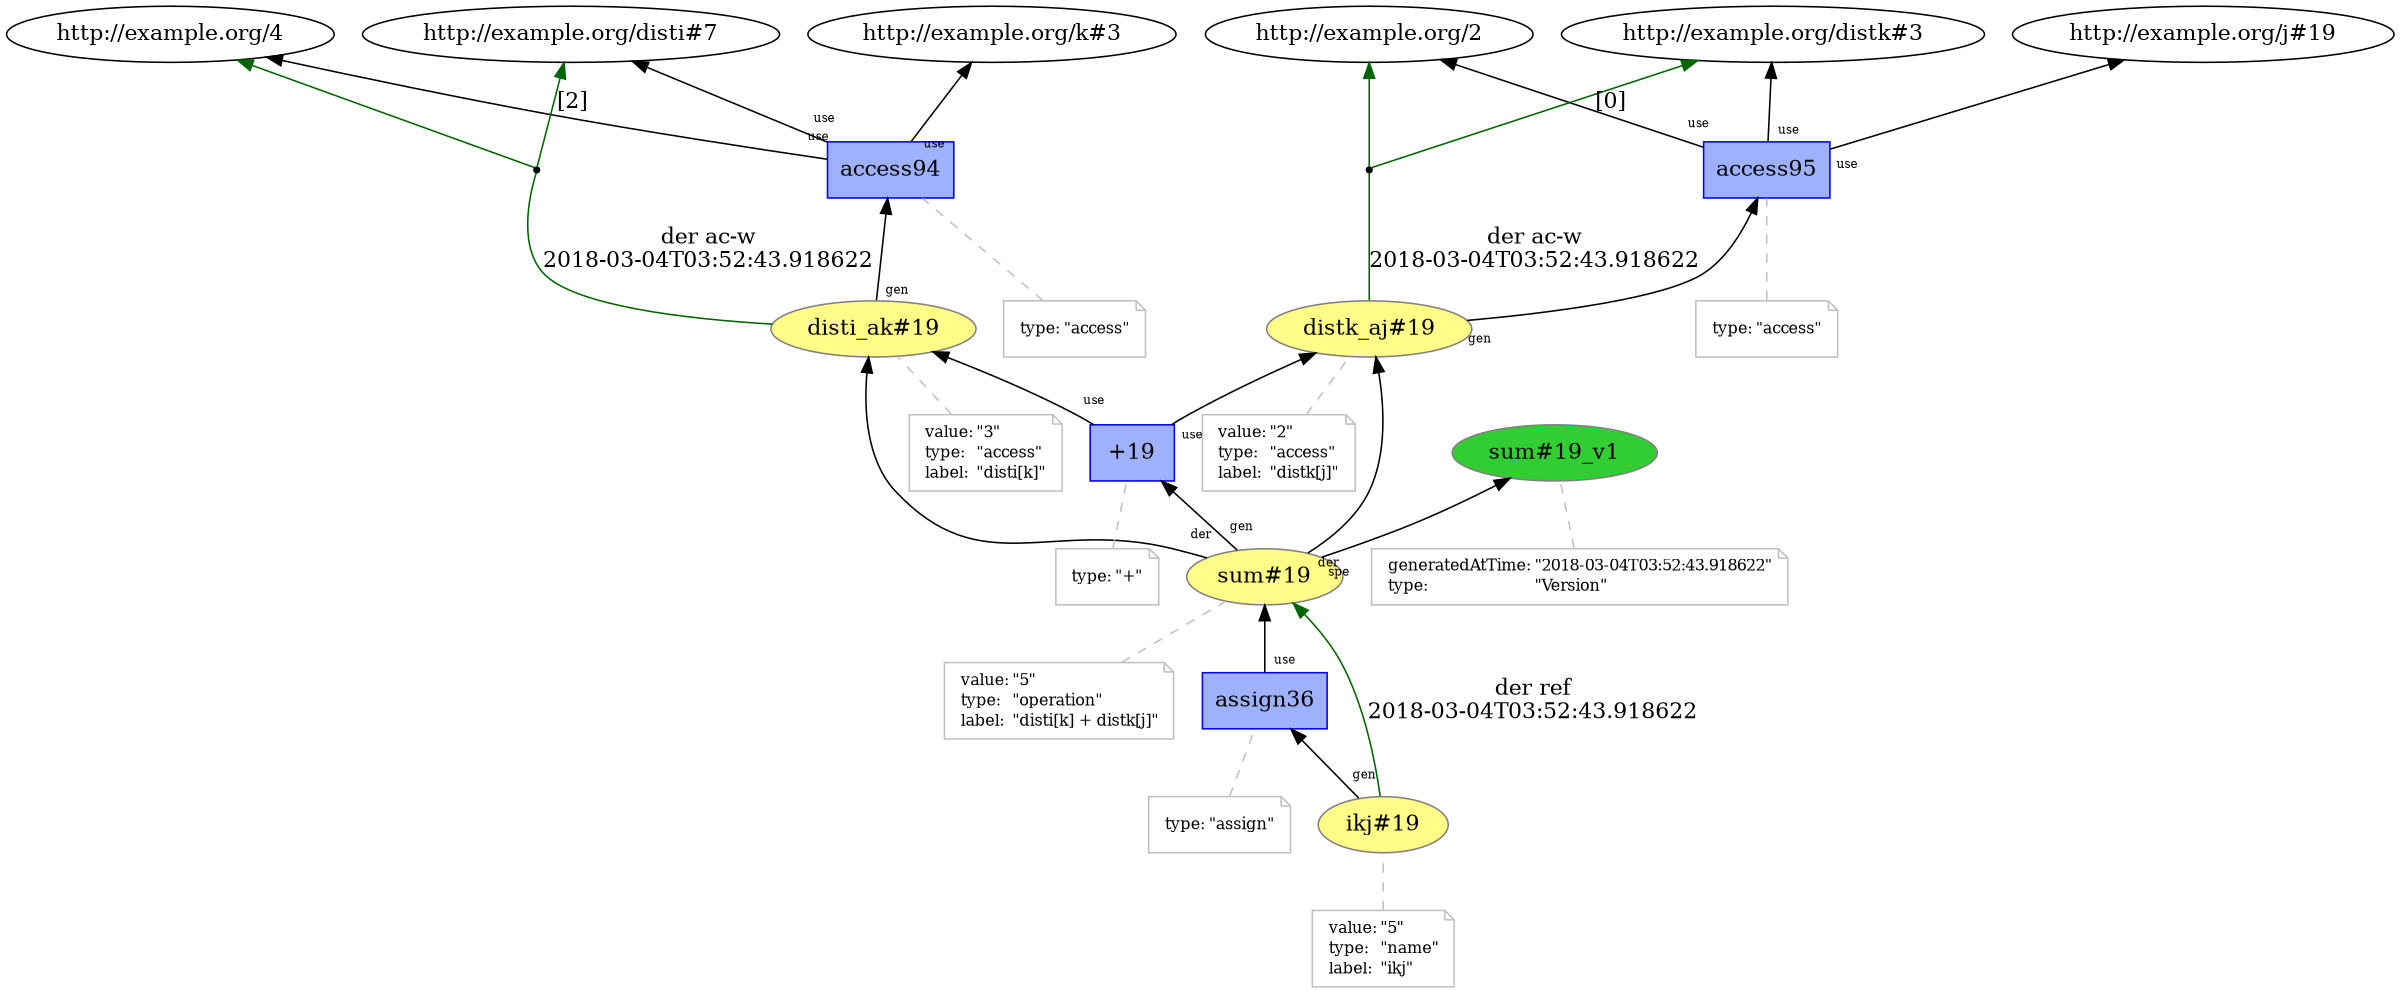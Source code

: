 digraph "PROV" { size="16,12"; rankdir="BT";
"http://example.org/disti_ak#19" [fillcolor="#FFFC87",color="#808080",style="filled",label="disti_ak#19",URL="http://example.org/disti_ak#19"]
"-attrs0" [color="gray",shape="note",fontsize="10",fontcolor="black",label=<<TABLE cellpadding="0" border="0">
	<TR>
	    <TD align="left">value:</TD>
	    <TD align="left">&quot;3&quot;</TD>
	</TR>
	<TR>
	    <TD align="left">type:</TD>
	    <TD align="left">&quot;access&quot;</TD>
	</TR>
	<TR>
	    <TD align="left">label:</TD>
	    <TD align="left">&quot;disti[k]&quot;</TD>
	</TR>
</TABLE>>]
"-attrs0" -> "http://example.org/disti_ak#19" [color="gray",style="dashed",arrowhead="none"]
"http://example.org/access94" [fillcolor="#9FB1FC",color="#0000FF",shape="polygon",sides="4",style="filled",label="access94",URL="http://example.org/access94"]
"-attrs1" [color="gray",shape="note",fontsize="10",fontcolor="black",label=<<TABLE cellpadding="0" border="0">
	<TR>
	    <TD align="left">type:</TD>
	    <TD align="left">&quot;access&quot;</TD>
	</TR>
</TABLE>>]
"-attrs1" -> "http://example.org/access94" [color="gray",style="dashed",arrowhead="none"]
"http://example.org/access94" -> "http://example.org/4" [labelfontsize="8",labeldistance="1.5",labelangle="60.0",rotation="20",taillabel="use"]
"bn0" [shape="point",label=""]
"http://example.org/disti_ak#19" -> "bn0" [arrowhead="none",color="darkgreen",label="der ac-w
2018-03-04T03:52:43.918622"]
"bn0" -> "http://example.org/disti#7" [labelfontsize="8",labeldistance="1.5",color="darkgreen",labelangle="60.0",rotation="20",label="[2]"]
"bn0" -> "http://example.org/4" [color="darkgreen"]
"http://example.org/disti_ak#19" -> "http://example.org/access94" [labelfontsize="8",labeldistance="1.5",labelangle="60.0",rotation="20",taillabel="gen"]
"http://example.org/access94" -> "http://example.org/disti#7" [labelfontsize="8",labeldistance="1.5",labelangle="60.0",rotation="20",taillabel="use"]
"http://example.org/access94" -> "http://example.org/k#3" [labelfontsize="8",labeldistance="1.5",labelangle="60.0",rotation="20",taillabel="use"]
"http://example.org/distk_aj#19" [fillcolor="#FFFC87",color="#808080",style="filled",label="distk_aj#19",URL="http://example.org/distk_aj#19"]
"-attrs2" [color="gray",shape="note",fontsize="10",fontcolor="black",label=<<TABLE cellpadding="0" border="0">
	<TR>
	    <TD align="left">value:</TD>
	    <TD align="left">&quot;2&quot;</TD>
	</TR>
	<TR>
	    <TD align="left">type:</TD>
	    <TD align="left">&quot;access&quot;</TD>
	</TR>
	<TR>
	    <TD align="left">label:</TD>
	    <TD align="left">&quot;distk[j]&quot;</TD>
	</TR>
</TABLE>>]
"-attrs2" -> "http://example.org/distk_aj#19" [color="gray",style="dashed",arrowhead="none"]
"http://example.org/access95" [fillcolor="#9FB1FC",color="#0000FF",shape="polygon",sides="4",style="filled",label="access95",URL="http://example.org/access95"]
"-attrs3" [color="gray",shape="note",fontsize="10",fontcolor="black",label=<<TABLE cellpadding="0" border="0">
	<TR>
	    <TD align="left">type:</TD>
	    <TD align="left">&quot;access&quot;</TD>
	</TR>
</TABLE>>]
"-attrs3" -> "http://example.org/access95" [color="gray",style="dashed",arrowhead="none"]
"http://example.org/access95" -> "http://example.org/2" [labelfontsize="8",labeldistance="1.5",labelangle="60.0",rotation="20",taillabel="use"]
"bn1" [shape="point",label=""]
"http://example.org/distk_aj#19" -> "bn1" [arrowhead="none",color="darkgreen",label="der ac-w
2018-03-04T03:52:43.918622"]
"bn1" -> "http://example.org/distk#3" [labelfontsize="8",labeldistance="1.5",color="darkgreen",labelangle="60.0",rotation="20",label="[0]"]
"bn1" -> "http://example.org/2" [color="darkgreen"]
"http://example.org/distk_aj#19" -> "http://example.org/access95" [labelfontsize="8",labeldistance="1.5",labelangle="60.0",rotation="20",taillabel="gen"]
"http://example.org/access95" -> "http://example.org/distk#3" [labelfontsize="8",labeldistance="1.5",labelangle="60.0",rotation="20",taillabel="use"]
"http://example.org/access95" -> "http://example.org/j#19" [labelfontsize="8",labeldistance="1.5",labelangle="60.0",rotation="20",taillabel="use"]
"http://example.org/sum#19" [fillcolor="#FFFC87",color="#808080",style="filled",label="sum#19",URL="http://example.org/sum#19"]
"-attrs4" [color="gray",shape="note",fontsize="10",fontcolor="black",label=<<TABLE cellpadding="0" border="0">
	<TR>
	    <TD align="left">value:</TD>
	    <TD align="left">&quot;5&quot;</TD>
	</TR>
	<TR>
	    <TD align="left">type:</TD>
	    <TD align="left">&quot;operation&quot;</TD>
	</TR>
	<TR>
	    <TD align="left">label:</TD>
	    <TD align="left">&quot;disti[k] + distk[j]&quot;</TD>
	</TR>
</TABLE>>]
"-attrs4" -> "http://example.org/sum#19" [color="gray",style="dashed",arrowhead="none"]
"http://example.org/sum#19_v1" [fillcolor="#32CD32",color="#808080",style="filled",label="sum#19_v1",URL="http://example.org/sum#19_v1"]
"-attrs5" [color="gray",shape="note",fontsize="10",fontcolor="black",label=<<TABLE cellpadding="0" border="0">
	<TR>
	    <TD align="left">generatedAtTime:</TD>
	    <TD align="left">&quot;2018-03-04T03:52:43.918622&quot;</TD>
	</TR>
	<TR>
	    <TD align="left">type:</TD>
	    <TD align="left">&quot;Version&quot;</TD>
	</TR>
</TABLE>>]
"-attrs5" -> "http://example.org/sum#19_v1" [color="gray",style="dashed",arrowhead="none"]
"http://example.org/sum#19" -> "http://example.org/sum#19_v1" [labelfontsize="8",labeldistance="1.5",labelangle="60.0",rotation="20",taillabel="spe"]
"http://example.org/+19" [fillcolor="#9FB1FC",color="#0000FF",shape="polygon",sides="4",style="filled",label="+19",URL="http://example.org/+19"]
"-attrs6" [color="gray",shape="note",fontsize="10",fontcolor="black",label=<<TABLE cellpadding="0" border="0">
	<TR>
	    <TD align="left">type:</TD>
	    <TD align="left">&quot;+&quot;</TD>
	</TR>
</TABLE>>]
"-attrs6" -> "http://example.org/+19" [color="gray",style="dashed",arrowhead="none"]
"http://example.org/+19" -> "http://example.org/disti_ak#19" [labelfontsize="8",labeldistance="1.5",labelangle="60.0",rotation="20",taillabel="use"]
"http://example.org/sum#19" -> "http://example.org/disti_ak#19" [labelfontsize="8",labeldistance="1.5",labelangle="60.0",rotation="20",taillabel="der"]
"http://example.org/+19" -> "http://example.org/distk_aj#19" [labelfontsize="8",labeldistance="1.5",labelangle="60.0",rotation="20",taillabel="use"]
"http://example.org/sum#19" -> "http://example.org/distk_aj#19" [labelfontsize="8",labeldistance="1.5",labelangle="60.0",rotation="20",taillabel="der"]
"http://example.org/sum#19" -> "http://example.org/+19" [labelfontsize="8",labeldistance="1.5",labelangle="60.0",rotation="20",taillabel="gen"]
"http://example.org/ikj#19" [fillcolor="#FFFC87",color="#808080",style="filled",label="ikj#19",URL="http://example.org/ikj#19"]
"-attrs7" [color="gray",shape="note",fontsize="10",fontcolor="black",label=<<TABLE cellpadding="0" border="0">
	<TR>
	    <TD align="left">value:</TD>
	    <TD align="left">&quot;5&quot;</TD>
	</TR>
	<TR>
	    <TD align="left">type:</TD>
	    <TD align="left">&quot;name&quot;</TD>
	</TR>
	<TR>
	    <TD align="left">label:</TD>
	    <TD align="left">&quot;ikj&quot;</TD>
	</TR>
</TABLE>>]
"-attrs7" -> "http://example.org/ikj#19" [color="gray",style="dashed",arrowhead="none"]
"http://example.org/assign36" [fillcolor="#9FB1FC",color="#0000FF",shape="polygon",sides="4",style="filled",label="assign36",URL="http://example.org/assign36"]
"-attrs8" [color="gray",shape="note",fontsize="10",fontcolor="black",label=<<TABLE cellpadding="0" border="0">
	<TR>
	    <TD align="left">type:</TD>
	    <TD align="left">&quot;assign&quot;</TD>
	</TR>
</TABLE>>]
"-attrs8" -> "http://example.org/assign36" [color="gray",style="dashed",arrowhead="none"]
"http://example.org/assign36" -> "http://example.org/sum#19" [labelfontsize="8",labeldistance="1.5",labelangle="60.0",rotation="20",taillabel="use"]
"http://example.org/ikj#19" -> "http://example.org/sum#19" [labelfontsize="8",labeldistance="1.5",color="darkgreen",labelangle="60.0",rotation="20",label="der ref
2018-03-04T03:52:43.918622"]
"http://example.org/ikj#19" -> "http://example.org/assign36" [labelfontsize="8",labeldistance="1.5",labelangle="60.0",rotation="20",taillabel="gen"]
}
